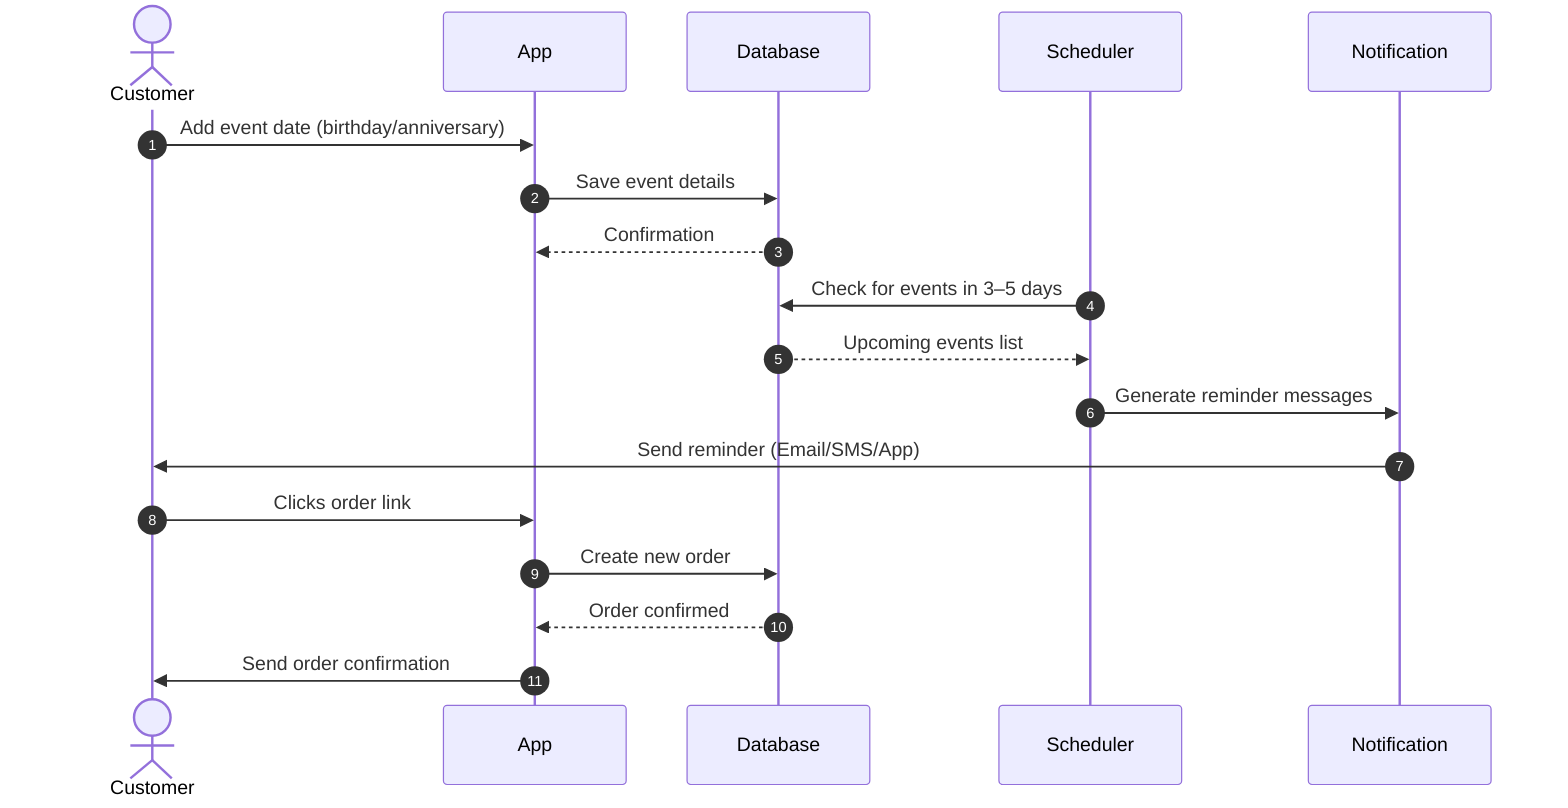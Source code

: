sequenceDiagram
    autonumber
    actor Customer
    participant App
    participant Database
    participant Scheduler
    participant Notification

    Customer->>App: Add event date (birthday/anniversary)
    App->>Database: Save event details
    Database-->>App: Confirmation

    Scheduler->>Database: Check for events in 3–5 days
    Database-->>Scheduler: Upcoming events list
    Scheduler->>Notification: Generate reminder messages
    Notification->>Customer: Send reminder (Email/SMS/App)

    Customer->>App: Clicks order link
    App->>Database: Create new order
    Database-->>App: Order confirmed
    App->>Customer: Send order confirmation